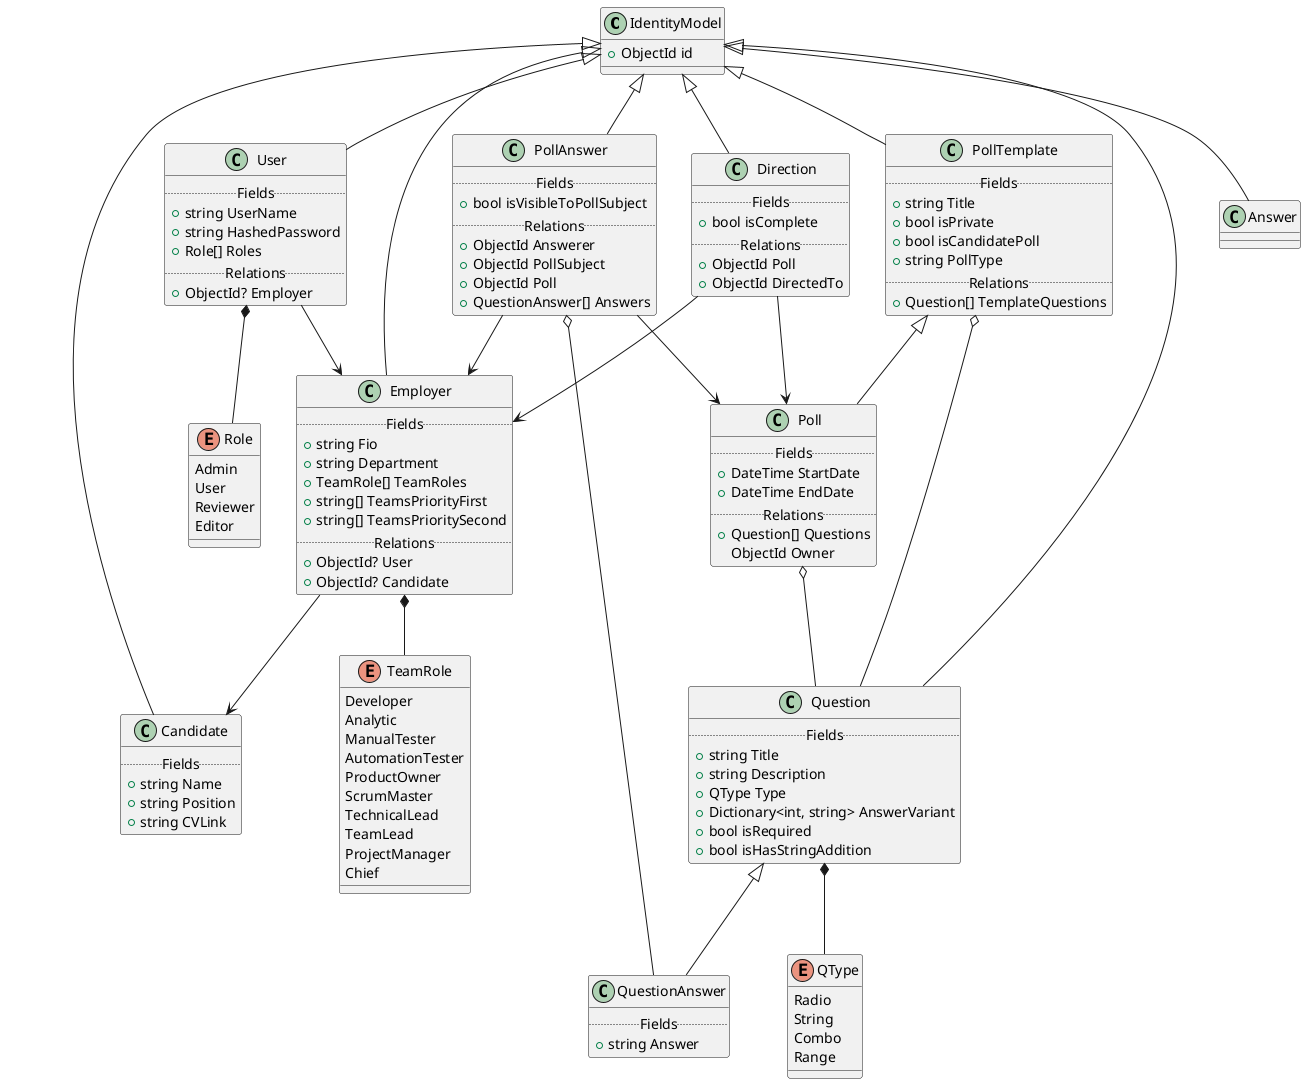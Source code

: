 @startuml models

class IdentityModel {
  +ObjectId id
}

IdentityModel <|-- User
IdentityModel <|-- Employer
IdentityModel <|-- Candidate
IdentityModel <|-- Direction
IdentityModel <|-- PollAnswer
IdentityModel <|-- PollTemplate
IdentityModel <|-- Question
IdentityModel <|-- Answer


class User {
  .. Fields ..
  +string UserName
  +string HashedPassword
  +Role[] Roles
  .. Relations ..
  +ObjectId? Employer
}
User *-- Role
User --> Employer

class Employer {
  .. Fields ..
  +string Fio
  +string Department
  +TeamRole[] TeamRoles
  +string[] TeamsPriorityFirst
  +string[] TeamsPrioritySecond
  .. Relations ..
  +ObjectId? User
  +ObjectId? Candidate
}
Employer --> Candidate
Employer *-- TeamRole

class Candidate {
  .. Fields ..
  +string Name
  +string Position
  +string CVLink
}

class PollTemplate {
  .. Fields ..
  +string Title
  +bool isPrivate
  +bool isCandidatePoll
  +string PollType
  .. Relations ..
  +Question[] TemplateQuestions
}
PollTemplate o-- Question

class Poll {
  .. Fields ..
  +DateTime StartDate
  +DateTime EndDate
  .. Relations ..
  +Question[] Questions
  ObjectId Owner
}
Poll o-- Question
PollTemplate <|-- Poll

class Question {
  .. Fields ..
  +string Title
  +string Description
  +QType Type
  +Dictionary<int, string> AnswerVariant
  +bool isRequired
  +bool isHasStringAddition
}
Question *-- QType

class PollAnswer {
  .. Fields ..
  +bool isVisibleToPollSubject
  .. Relations ..
  +ObjectId Answerer
  +ObjectId PollSubject
  +ObjectId Poll
  +QuestionAnswer[] Answers
}
PollAnswer o-- QuestionAnswer
PollAnswer --> Employer
PollAnswer --> Poll

class QuestionAnswer {
  .. Fields ..
  +string Answer
}
Question <|-- QuestionAnswer

class Direction {
  .. Fields ..
  +bool isComplete
  .. Relations ..
  +ObjectId Poll
  +ObjectId DirectedTo
}
Direction --> Employer
Direction --> Poll

enum QType {
  Radio
  String
  Combo
  Range
}

enum Role {
  Admin
  User
  Reviewer
  Editor
}

enum TeamRole {
  Developer
  Analytic
  ManualTester
  AutomationTester
  ProductOwner
  ScrumMaster
  TechnicalLead
  TeamLead
  ProjectManager
  Chief
}

@enduml